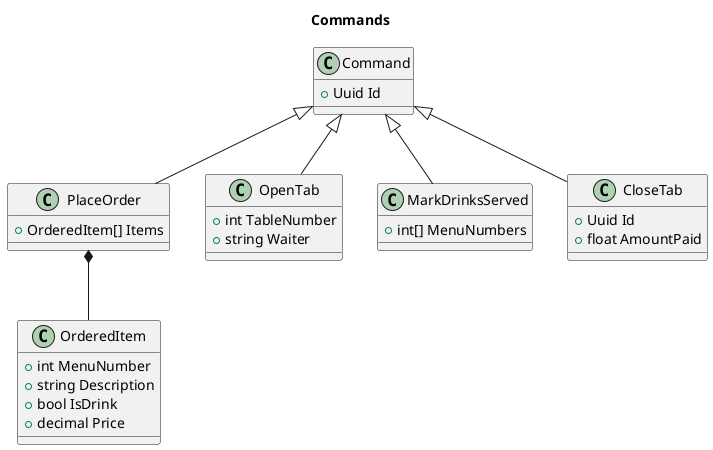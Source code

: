 @startuml commands

title "Commands"

class Command {
    + Uuid Id
}

class PlaceOrder {
    + OrderedItem[] Items
}

class OpenTab {
    + int TableNumber
    + string Waiter
}

class MarkDrinksServed {
    + int[] MenuNumbers
}

class CloseTab {
    + Uuid Id
    + float AmountPaid
}

Command <|-- PlaceOrder
Command <|-- OpenTab
Command <|-- MarkDrinksServed
Command <|-- CloseTab

class OrderedItem {
    + int MenuNumber
    + string Description
    + bool IsDrink
    + decimal Price
}

PlaceOrder *-- OrderedItem

@enduml
